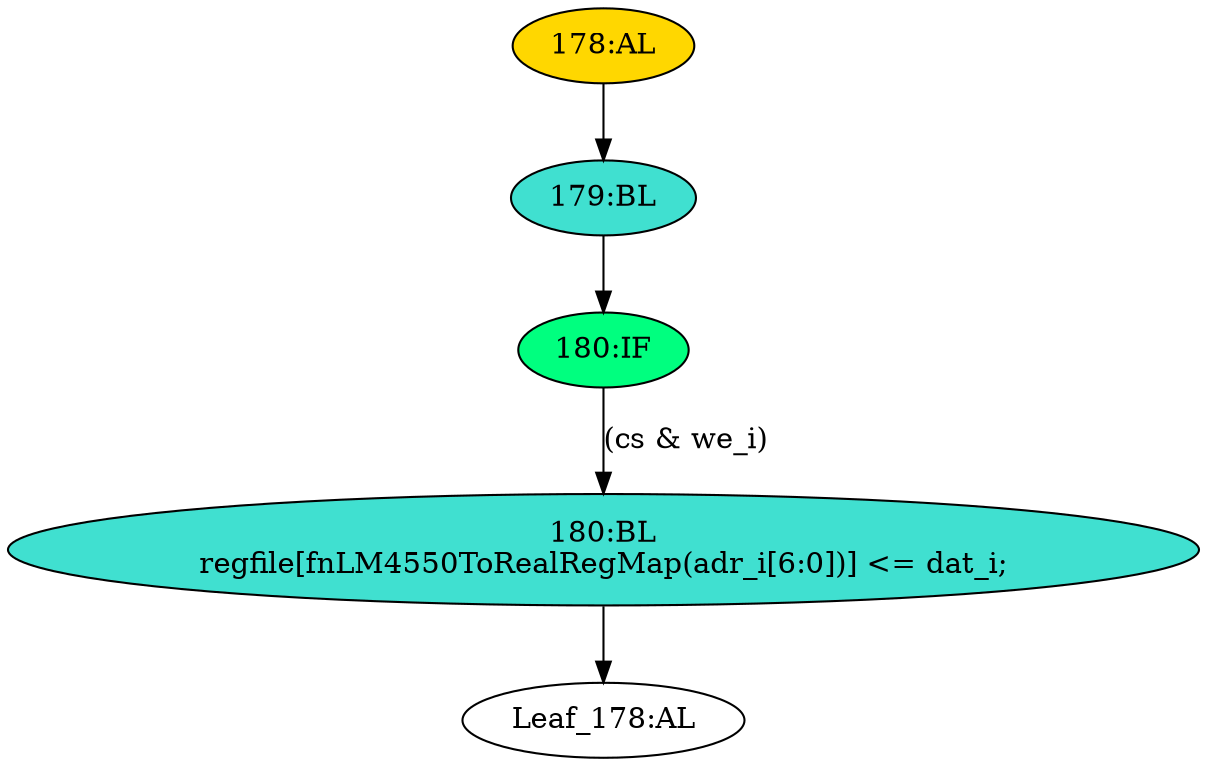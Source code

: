 strict digraph "" {
	node [label="\N"];
	"180:BL"	 [ast="<pyverilog.vparser.ast.Block object at 0x7fcb433cd990>",
		fillcolor=turquoise,
		label="180:BL
regfile[fnLM4550ToRealRegMap(adr_i[6:0])] <= dat_i;",
		statements="[<pyverilog.vparser.ast.NonblockingSubstitution object at 0x7fcb433cd410>]",
		style=filled,
		typ=Block];
	"Leaf_178:AL"	 [def_var="['regfile']",
		label="Leaf_178:AL"];
	"180:BL" -> "Leaf_178:AL"	 [cond="[]",
		lineno=None];
	"178:AL"	 [ast="<pyverilog.vparser.ast.Always object at 0x7fcb433cd9d0>",
		clk_sens=True,
		fillcolor=gold,
		label="178:AL",
		sens="['clk_i']",
		statements="[]",
		style=filled,
		typ=Always,
		use_var="['cs', 'we_i', 'dat_i']"];
	"179:BL"	 [ast="<pyverilog.vparser.ast.Block object at 0x7fcb433cdad0>",
		fillcolor=turquoise,
		label="179:BL",
		statements="[]",
		style=filled,
		typ=Block];
	"178:AL" -> "179:BL"	 [cond="[]",
		lineno=None];
	"180:IF"	 [ast="<pyverilog.vparser.ast.IfStatement object at 0x7fcb433cdb10>",
		fillcolor=springgreen,
		label="180:IF",
		statements="[]",
		style=filled,
		typ=IfStatement];
	"179:BL" -> "180:IF"	 [cond="[]",
		lineno=None];
	"180:IF" -> "180:BL"	 [cond="['cs', 'we_i']",
		label="(cs & we_i)",
		lineno=180];
}

